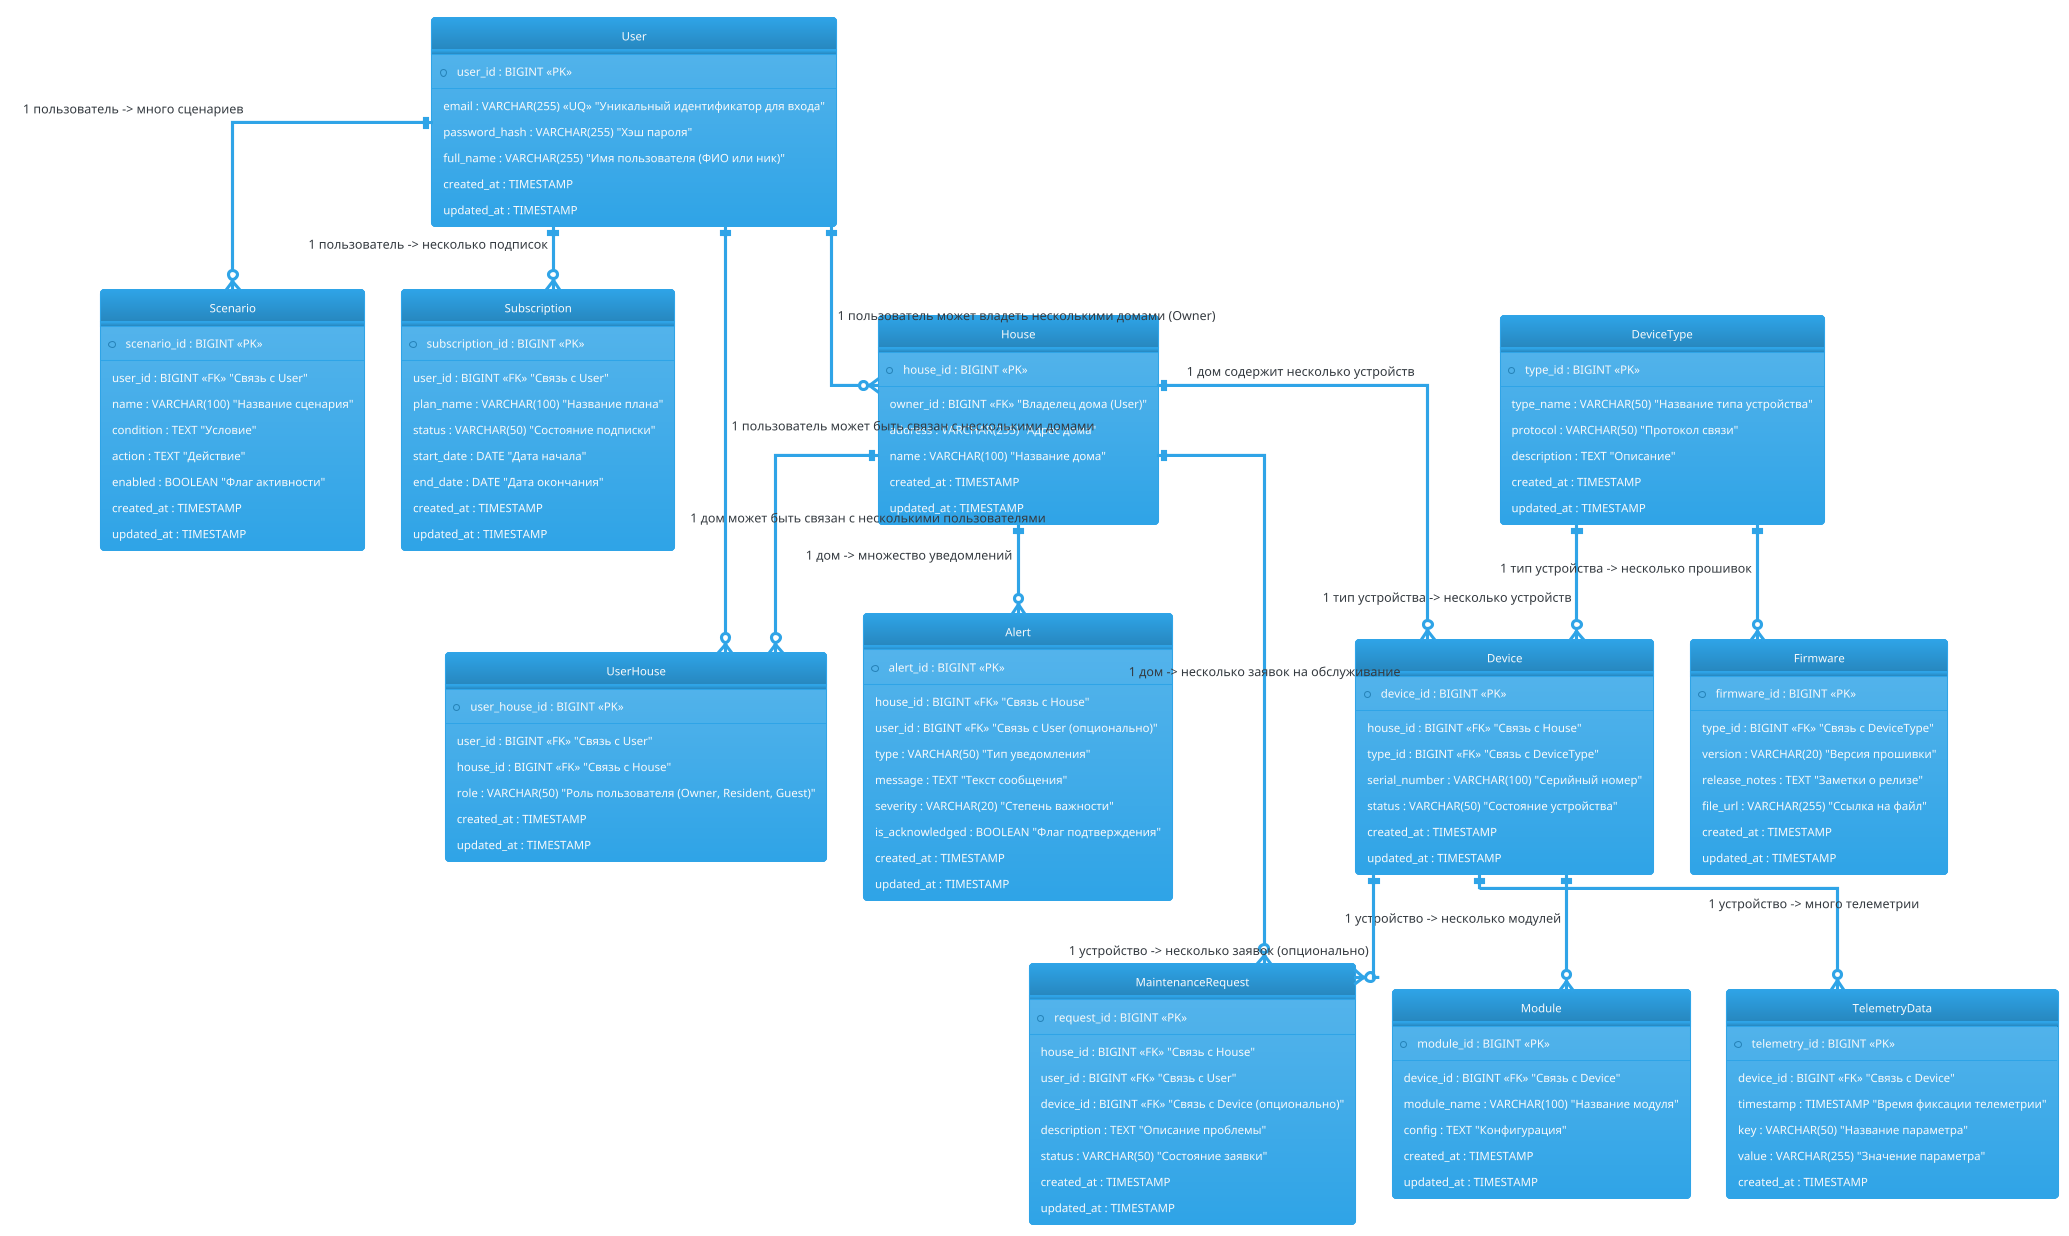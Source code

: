 @startuml

' Настройки отображения:
hide circle
skinparam linetype ortho
!theme cerulean

' ------------------------
' Сущности и их поля
' ------------------------

Entity "User" as user {
  * user_id : BIGINT <<PK>> 
  --
  email : VARCHAR(255) <<UQ>> "Уникальный идентификатор для входа"
  password_hash : VARCHAR(255) "Хэш пароля"
  full_name : VARCHAR(255) "Имя пользователя (ФИО или ник)"
  created_at : TIMESTAMP
  updated_at : TIMESTAMP
}

Entity "House" as house {
  * house_id : BIGINT <<PK>>
  --
  owner_id : BIGINT <<FK>> "Владелец дома (User)"
  address : VARCHAR(255) "Адрес дома"
  name : VARCHAR(100) "Название дома"
  created_at : TIMESTAMP
  updated_at : TIMESTAMP
}

Entity "UserHouse" as userhouse {
  * user_house_id : BIGINT <<PK>>
  --
  user_id : BIGINT <<FK>> "Связь с User"
  house_id : BIGINT <<FK>> "Связь с House"
  role : VARCHAR(50) "Роль пользователя (Owner, Resident, Guest)"
  created_at : TIMESTAMP
  updated_at : TIMESTAMP
}

Entity "DeviceType" as devicetype {
  * type_id : BIGINT <<PK>>
  --
  type_name : VARCHAR(50) "Название типа устройства"
  protocol : VARCHAR(50) "Протокол связи"
  description : TEXT "Описание"
  created_at : TIMESTAMP
  updated_at : TIMESTAMP
}

Entity "Firmware" as firmware {
  * firmware_id : BIGINT <<PK>>
  --
  type_id : BIGINT <<FK>> "Связь с DeviceType"
  version : VARCHAR(20) "Версия прошивки"
  release_notes : TEXT "Заметки о релизе"
  file_url : VARCHAR(255) "Ссылка на файл"
  created_at : TIMESTAMP
  updated_at : TIMESTAMP
}

Entity "Device" as device {
  * device_id : BIGINT <<PK>>
  --
  house_id : BIGINT <<FK>> "Связь с House"
  type_id : BIGINT <<FK>> "Связь с DeviceType"
  serial_number : VARCHAR(100) "Серийный номер"
  status : VARCHAR(50) "Состояние устройства"
  created_at : TIMESTAMP
  updated_at : TIMESTAMP
}

Entity "Module" as module {
  * module_id : BIGINT <<PK>>
  --
  device_id : BIGINT <<FK>> "Связь с Device"
  module_name : VARCHAR(100) "Название модуля"
  config : TEXT "Конфигурация"
  created_at : TIMESTAMP
  updated_at : TIMESTAMP
}

Entity "TelemetryData" as telemetry {
  * telemetry_id : BIGINT <<PK>>
  --
  device_id : BIGINT <<FK>> "Связь с Device"
  timestamp : TIMESTAMP "Время фиксации телеметрии"
  key : VARCHAR(50) "Название параметра"
  value : VARCHAR(255) "Значение параметра"
  created_at : TIMESTAMP
}

Entity "Scenario" as scenario {
  * scenario_id : BIGINT <<PK>>
  --
  user_id : BIGINT <<FK>> "Связь с User"
  name : VARCHAR(100) "Название сценария"
  condition : TEXT "Условие"
  action : TEXT "Действие"
  enabled : BOOLEAN "Флаг активности"
  created_at : TIMESTAMP
  updated_at : TIMESTAMP
}

Entity "Subscription" as subscription {
  * subscription_id : BIGINT <<PK>>
  --
  user_id : BIGINT <<FK>> "Связь с User"
  plan_name : VARCHAR(100) "Название плана"
  status : VARCHAR(50) "Состояние подписки"
  start_date : DATE "Дата начала"
  end_date : DATE "Дата окончания"
  created_at : TIMESTAMP
  updated_at : TIMESTAMP
}

Entity "Alert" as alert {
  * alert_id : BIGINT <<PK>>
  --
  house_id : BIGINT <<FK>> "Связь с House"
  user_id : BIGINT <<FK>> "Связь с User (опционально)"
  type : VARCHAR(50) "Тип уведомления"
  message : TEXT "Текст сообщения"
  severity : VARCHAR(20) "Степень важности"
  is_acknowledged : BOOLEAN "Флаг подтверждения"
  created_at : TIMESTAMP
  updated_at : TIMESTAMP
}

Entity "MaintenanceRequest" as maintreq {
  * request_id : BIGINT <<PK>>
  --
  house_id : BIGINT <<FK>> "Связь с House"
  user_id : BIGINT <<FK>> "Связь с User"
  device_id : BIGINT <<FK>> "Связь с Device (опционально)"
  description : TEXT "Описание проблемы"
  status : VARCHAR(50) "Состояние заявки"
  created_at : TIMESTAMP
  updated_at : TIMESTAMP
}

' ------------------------
' Связи между сущностями
' ------------------------

user ||--o{ userhouse : "1 пользователь может быть связан с несколькими домами"
house ||--o{ userhouse : "1 дом может быть связан с несколькими пользователями"
user ||--o{ house : "1 пользователь может владеть несколькими домами (Owner)"
house ||--o{ device : "1 дом содержит несколько устройств"
devicetype ||--o{ device : "1 тип устройства -> несколько устройств"
devicetype ||--o{ firmware : "1 тип устройства -> несколько прошивок"
device ||--o{ module : "1 устройство -> несколько модулей"
device ||--o{ telemetry : "1 устройство -> много телеметрии"
user ||--o{ scenario : "1 пользователь -> много сценариев"
user ||--o{ subscription : "1 пользователь -> несколько подписок"
house ||--o{ alert : "1 дом -> множество уведомлений"
house ||--o{ maintreq : "1 дом -> несколько заявок на обслуживание"
device ||--o{ maintreq : "1 устройство -> несколько заявок (опционально)"

@enduml
